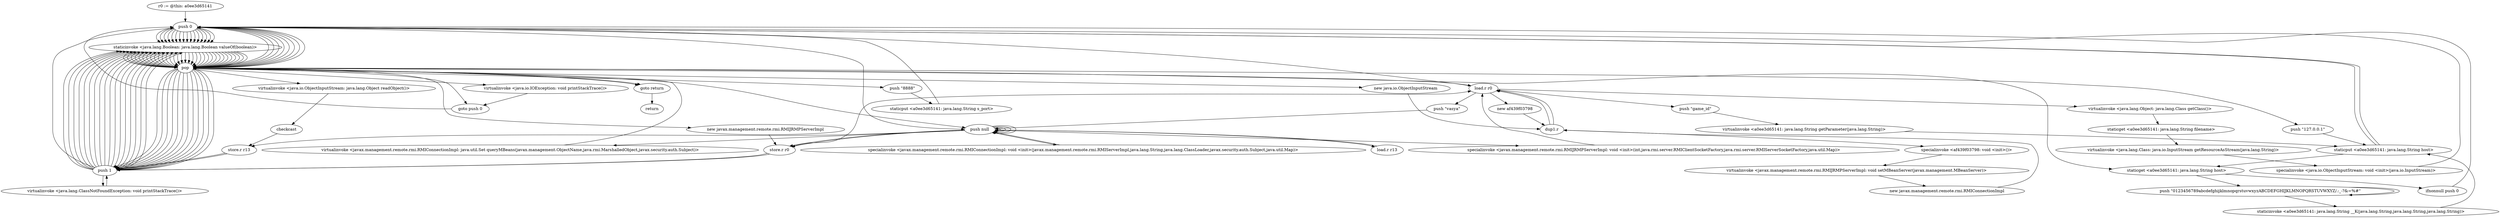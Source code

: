 digraph "" {
    "r0 := @this: a0ee3d65141"
    "push 0"
    "r0 := @this: a0ee3d65141"->"push 0";
    "staticinvoke <java.lang.Boolean: java.lang.Boolean valueOf(boolean)>"
    "push 0"->"staticinvoke <java.lang.Boolean: java.lang.Boolean valueOf(boolean)>";
    "pop"
    "staticinvoke <java.lang.Boolean: java.lang.Boolean valueOf(boolean)>"->"pop";
    "pop"->"push 0";
    "push 0"->"staticinvoke <java.lang.Boolean: java.lang.Boolean valueOf(boolean)>";
    "staticinvoke <java.lang.Boolean: java.lang.Boolean valueOf(boolean)>"->"pop";
    "pop"->"push 0";
    "push 0"->"staticinvoke <java.lang.Boolean: java.lang.Boolean valueOf(boolean)>";
    "staticinvoke <java.lang.Boolean: java.lang.Boolean valueOf(boolean)>"->"pop";
    "push 1"
    "pop"->"push 1";
    "push 1"->"staticinvoke <java.lang.Boolean: java.lang.Boolean valueOf(boolean)>";
    "staticinvoke <java.lang.Boolean: java.lang.Boolean valueOf(boolean)>"->"pop";
    "load.r r0"
    "pop"->"load.r r0";
    "push \"game_id\""
    "load.r r0"->"push \"game_id\"";
    "virtualinvoke <a0ee3d65141: java.lang.String getParameter(java.lang.String)>"
    "push \"game_id\""->"virtualinvoke <a0ee3d65141: java.lang.String getParameter(java.lang.String)>";
    "staticput <a0ee3d65141: java.lang.String host>"
    "virtualinvoke <a0ee3d65141: java.lang.String getParameter(java.lang.String)>"->"staticput <a0ee3d65141: java.lang.String host>";
    "staticget <a0ee3d65141: java.lang.String host>"
    "staticput <a0ee3d65141: java.lang.String host>"->"staticget <a0ee3d65141: java.lang.String host>";
    "push \"0123456789abcdefghijklmnopqrstuvwxyzABCDEFGHIJKLMNOPQRSTUVWXYZ/.:_-?&=%#\""
    "staticget <a0ee3d65141: java.lang.String host>"->"push \"0123456789abcdefghijklmnopqrstuvwxyzABCDEFGHIJKLMNOPQRSTUVWXYZ/.:_-?&=%#\"";
    "push \"0123456789abcdefghijklmnopqrstuvwxyzABCDEFGHIJKLMNOPQRSTUVWXYZ/.:_-?&=%#\""->"push \"0123456789abcdefghijklmnopqrstuvwxyzABCDEFGHIJKLMNOPQRSTUVWXYZ/.:_-?&=%#\"";
    "staticinvoke <a0ee3d65141: java.lang.String __K(java.lang.String,java.lang.String,java.lang.String)>"
    "push \"0123456789abcdefghijklmnopqrstuvwxyzABCDEFGHIJKLMNOPQRSTUVWXYZ/.:_-?&=%#\""->"staticinvoke <a0ee3d65141: java.lang.String __K(java.lang.String,java.lang.String,java.lang.String)>";
    "staticinvoke <a0ee3d65141: java.lang.String __K(java.lang.String,java.lang.String,java.lang.String)>"->"staticput <a0ee3d65141: java.lang.String host>";
    "staticput <a0ee3d65141: java.lang.String host>"->"push 0";
    "push 0"->"staticinvoke <java.lang.Boolean: java.lang.Boolean valueOf(boolean)>";
    "staticinvoke <java.lang.Boolean: java.lang.Boolean valueOf(boolean)>"->"pop";
    "pop"->"push 0";
    "push 0"->"staticinvoke <java.lang.Boolean: java.lang.Boolean valueOf(boolean)>";
    "staticinvoke <java.lang.Boolean: java.lang.Boolean valueOf(boolean)>"->"pop";
    "push \"8888\""
    "pop"->"push \"8888\"";
    "staticput <a0ee3d65141: java.lang.String s_port>"
    "push \"8888\""->"staticput <a0ee3d65141: java.lang.String s_port>";
    "staticput <a0ee3d65141: java.lang.String s_port>"->"push 0";
    "push 0"->"staticinvoke <java.lang.Boolean: java.lang.Boolean valueOf(boolean)>";
    "staticinvoke <java.lang.Boolean: java.lang.Boolean valueOf(boolean)>"->"pop";
    "pop"->"push 1";
    "push 1"->"staticinvoke <java.lang.Boolean: java.lang.Boolean valueOf(boolean)>";
    "staticinvoke <java.lang.Boolean: java.lang.Boolean valueOf(boolean)>"->"pop";
    "pop"->"push 1";
    "push 1"->"staticinvoke <java.lang.Boolean: java.lang.Boolean valueOf(boolean)>";
    "staticinvoke <java.lang.Boolean: java.lang.Boolean valueOf(boolean)>"->"pop";
    "pop"->"staticget <a0ee3d65141: java.lang.String host>";
    "ifnonnull push 0"
    "staticget <a0ee3d65141: java.lang.String host>"->"ifnonnull push 0";
    "ifnonnull push 0"->"push 0";
    "push 0"->"staticinvoke <java.lang.Boolean: java.lang.Boolean valueOf(boolean)>";
    "staticinvoke <java.lang.Boolean: java.lang.Boolean valueOf(boolean)>"->"pop";
    "pop"->"push 1";
    "push 1"->"staticinvoke <java.lang.Boolean: java.lang.Boolean valueOf(boolean)>";
    "staticinvoke <java.lang.Boolean: java.lang.Boolean valueOf(boolean)>"->"pop";
    "push \"127.0.0.1\""
    "pop"->"push \"127.0.0.1\"";
    "push \"127.0.0.1\""->"staticput <a0ee3d65141: java.lang.String host>";
    "staticput <a0ee3d65141: java.lang.String host>"->"push 0";
    "push 0"->"staticinvoke <java.lang.Boolean: java.lang.Boolean valueOf(boolean)>";
    "staticinvoke <java.lang.Boolean: java.lang.Boolean valueOf(boolean)>"->"pop";
    "pop"->"push 1";
    "push 1"->"staticinvoke <java.lang.Boolean: java.lang.Boolean valueOf(boolean)>";
    "staticinvoke <java.lang.Boolean: java.lang.Boolean valueOf(boolean)>"->"pop";
    "pop"->"push 0";
    "push 0"->"staticinvoke <java.lang.Boolean: java.lang.Boolean valueOf(boolean)>";
    "staticinvoke <java.lang.Boolean: java.lang.Boolean valueOf(boolean)>"->"pop";
    "pop"->"push 0";
    "push 0"->"staticinvoke <java.lang.Boolean: java.lang.Boolean valueOf(boolean)>";
    "staticinvoke <java.lang.Boolean: java.lang.Boolean valueOf(boolean)>"->"pop";
    "push null"
    "pop"->"push null";
    "store.r r13"
    "push null"->"store.r r13";
    "store.r r13"->"push 1";
    "push 1"->"push 0";
    "push 0"->"staticinvoke <java.lang.Boolean: java.lang.Boolean valueOf(boolean)>";
    "staticinvoke <java.lang.Boolean: java.lang.Boolean valueOf(boolean)>"->"pop";
    "virtualinvoke <java.io.IOException: void printStackTrace()>"
    "pop"->"virtualinvoke <java.io.IOException: void printStackTrace()>";
    "goto push 0"
    "virtualinvoke <java.io.IOException: void printStackTrace()>"->"goto push 0";
    "goto push 0"->"push 0";
    "push 0"->"staticinvoke <java.lang.Boolean: java.lang.Boolean valueOf(boolean)>";
    "staticinvoke <java.lang.Boolean: java.lang.Boolean valueOf(boolean)>"->"pop";
    "pop"->"push 1";
    "push 1"->"staticinvoke <java.lang.Boolean: java.lang.Boolean valueOf(boolean)>";
    "staticinvoke <java.lang.Boolean: java.lang.Boolean valueOf(boolean)>"->"pop";
    "pop"->"push 0";
    "push 0"->"staticinvoke <java.lang.Boolean: java.lang.Boolean valueOf(boolean)>";
    "staticinvoke <java.lang.Boolean: java.lang.Boolean valueOf(boolean)>"->"pop";
    "new javax.management.remote.rmi.RMIJRMPServerImpl"
    "pop"->"new javax.management.remote.rmi.RMIJRMPServerImpl";
    "store.r r0"
    "new javax.management.remote.rmi.RMIJRMPServerImpl"->"store.r r0";
    "store.r r0"->"load.r r0";
    "load.r r0"->"push 0";
    "push 0"->"push null";
    "push null"->"push null";
    "push null"->"push null";
    "push null"->"store.r r0";
    "store.r r0"->"push 1";
    "push 1"->"staticinvoke <java.lang.Boolean: java.lang.Boolean valueOf(boolean)>";
    "staticinvoke <java.lang.Boolean: java.lang.Boolean valueOf(boolean)>"->"pop";
    "pop"->"push 1";
    "push 1"->"staticinvoke <java.lang.Boolean: java.lang.Boolean valueOf(boolean)>";
    "staticinvoke <java.lang.Boolean: java.lang.Boolean valueOf(boolean)>"->"pop";
    "pop"->"push 0";
    "push 0"->"staticinvoke <java.lang.Boolean: java.lang.Boolean valueOf(boolean)>";
    "staticinvoke <java.lang.Boolean: java.lang.Boolean valueOf(boolean)>"->"pop";
    "pop"->"push 1";
    "push 1"->"staticinvoke <java.lang.Boolean: java.lang.Boolean valueOf(boolean)>";
    "staticinvoke <java.lang.Boolean: java.lang.Boolean valueOf(boolean)>"->"pop";
    "goto return"
    "pop"->"goto return";
    "return"
    "goto return"->"return";
    "push null"->"store.r r0";
    "store.r r0"->"push 1";
    "push 1"->"staticinvoke <java.lang.Boolean: java.lang.Boolean valueOf(boolean)>";
    "staticinvoke <java.lang.Boolean: java.lang.Boolean valueOf(boolean)>"->"pop";
    "pop"->"push 1";
    "push 1"->"staticinvoke <java.lang.Boolean: java.lang.Boolean valueOf(boolean)>";
    "staticinvoke <java.lang.Boolean: java.lang.Boolean valueOf(boolean)>"->"pop";
    "pop"->"push 0";
    "push 0"->"staticinvoke <java.lang.Boolean: java.lang.Boolean valueOf(boolean)>";
    "staticinvoke <java.lang.Boolean: java.lang.Boolean valueOf(boolean)>"->"pop";
    "pop"->"push 1";
    "push 1"->"staticinvoke <java.lang.Boolean: java.lang.Boolean valueOf(boolean)>";
    "staticinvoke <java.lang.Boolean: java.lang.Boolean valueOf(boolean)>"->"pop";
    "specialinvoke <javax.management.remote.rmi.RMIJRMPServerImpl: void <init>(int,java.rmi.server.RMIClientSocketFactory,java.rmi.server.RMIServerSocketFactory,java.util.Map)>"
    "push null"->"specialinvoke <javax.management.remote.rmi.RMIJRMPServerImpl: void <init>(int,java.rmi.server.RMIClientSocketFactory,java.rmi.server.RMIServerSocketFactory,java.util.Map)>";
    "specialinvoke <javax.management.remote.rmi.RMIJRMPServerImpl: void <init>(int,java.rmi.server.RMIClientSocketFactory,java.rmi.server.RMIServerSocketFactory,java.util.Map)>"->"load.r r0";
    "new af439f03798"
    "load.r r0"->"new af439f03798";
    "dup1.r"
    "new af439f03798"->"dup1.r";
    "specialinvoke <af439f03798: void <init>()>"
    "dup1.r"->"specialinvoke <af439f03798: void <init>()>";
    "virtualinvoke <javax.management.remote.rmi.RMIJRMPServerImpl: void setMBeanServer(javax.management.MBeanServer)>"
    "specialinvoke <af439f03798: void <init>()>"->"virtualinvoke <javax.management.remote.rmi.RMIJRMPServerImpl: void setMBeanServer(javax.management.MBeanServer)>";
    "new javax.management.remote.rmi.RMIConnectionImpl"
    "virtualinvoke <javax.management.remote.rmi.RMIJRMPServerImpl: void setMBeanServer(javax.management.MBeanServer)>"->"new javax.management.remote.rmi.RMIConnectionImpl";
    "new javax.management.remote.rmi.RMIConnectionImpl"->"dup1.r";
    "dup1.r"->"load.r r0";
    "push \"vasya\""
    "load.r r0"->"push \"vasya\"";
    "push \"vasya\""->"push null";
    "push null"->"push null";
    "push null"->"push null";
    "specialinvoke <javax.management.remote.rmi.RMIConnectionImpl: void <init>(javax.management.remote.rmi.RMIServerImpl,java.lang.String,java.lang.ClassLoader,javax.security.auth.Subject,java.util.Map)>"
    "push null"->"specialinvoke <javax.management.remote.rmi.RMIConnectionImpl: void <init>(javax.management.remote.rmi.RMIServerImpl,java.lang.String,java.lang.ClassLoader,javax.security.auth.Subject,java.util.Map)>";
    "specialinvoke <javax.management.remote.rmi.RMIConnectionImpl: void <init>(javax.management.remote.rmi.RMIServerImpl,java.lang.String,java.lang.ClassLoader,javax.security.auth.Subject,java.util.Map)>"->"push null";
    "load.r r13"
    "push null"->"load.r r13";
    "load.r r13"->"push null";
    "virtualinvoke <javax.management.remote.rmi.RMIConnectionImpl: java.util.Set queryMBeans(javax.management.ObjectName,java.rmi.MarshalledObject,javax.security.auth.Subject)>"
    "push null"->"virtualinvoke <javax.management.remote.rmi.RMIConnectionImpl: java.util.Set queryMBeans(javax.management.ObjectName,java.rmi.MarshalledObject,javax.security.auth.Subject)>";
    "virtualinvoke <javax.management.remote.rmi.RMIConnectionImpl: java.util.Set queryMBeans(javax.management.ObjectName,java.rmi.MarshalledObject,javax.security.auth.Subject)>"->"pop";
    "pop"->"goto return";
    "virtualinvoke <java.lang.ClassNotFoundException: void printStackTrace()>"
    "push 1"->"virtualinvoke <java.lang.ClassNotFoundException: void printStackTrace()>";
    "virtualinvoke <java.lang.ClassNotFoundException: void printStackTrace()>"->"push 1";
    "push 1"->"staticinvoke <java.lang.Boolean: java.lang.Boolean valueOf(boolean)>";
    "staticinvoke <java.lang.Boolean: java.lang.Boolean valueOf(boolean)>"->"pop";
    "pop"->"push 1";
    "push 1"->"staticinvoke <java.lang.Boolean: java.lang.Boolean valueOf(boolean)>";
    "staticinvoke <java.lang.Boolean: java.lang.Boolean valueOf(boolean)>"->"pop";
    "push 1"->"staticinvoke <java.lang.Boolean: java.lang.Boolean valueOf(boolean)>";
    "staticinvoke <java.lang.Boolean: java.lang.Boolean valueOf(boolean)>"->"pop";
    "new java.io.ObjectInputStream"
    "pop"->"new java.io.ObjectInputStream";
    "new java.io.ObjectInputStream"->"dup1.r";
    "dup1.r"->"load.r r0";
    "virtualinvoke <java.lang.Object: java.lang.Class getClass()>"
    "load.r r0"->"virtualinvoke <java.lang.Object: java.lang.Class getClass()>";
    "staticget <a0ee3d65141: java.lang.String filename>"
    "virtualinvoke <java.lang.Object: java.lang.Class getClass()>"->"staticget <a0ee3d65141: java.lang.String filename>";
    "virtualinvoke <java.lang.Class: java.io.InputStream getResourceAsStream(java.lang.String)>"
    "staticget <a0ee3d65141: java.lang.String filename>"->"virtualinvoke <java.lang.Class: java.io.InputStream getResourceAsStream(java.lang.String)>";
    "specialinvoke <java.io.ObjectInputStream: void <init>(java.io.InputStream)>"
    "virtualinvoke <java.lang.Class: java.io.InputStream getResourceAsStream(java.lang.String)>"->"specialinvoke <java.io.ObjectInputStream: void <init>(java.io.InputStream)>";
    "specialinvoke <java.io.ObjectInputStream: void <init>(java.io.InputStream)>"->"push 0";
    "push 0"->"staticinvoke <java.lang.Boolean: java.lang.Boolean valueOf(boolean)>";
    "staticinvoke <java.lang.Boolean: java.lang.Boolean valueOf(boolean)>"->"pop";
    "virtualinvoke <java.io.ObjectInputStream: java.lang.Object readObject()>"
    "pop"->"virtualinvoke <java.io.ObjectInputStream: java.lang.Object readObject()>";
    "checkcast"
    "virtualinvoke <java.io.ObjectInputStream: java.lang.Object readObject()>"->"checkcast";
    "checkcast"->"store.r r13";
    "store.r r13"->"push 1";
    "push 1"->"staticinvoke <java.lang.Boolean: java.lang.Boolean valueOf(boolean)>";
    "staticinvoke <java.lang.Boolean: java.lang.Boolean valueOf(boolean)>"->"pop";
    "pop"->"push 1";
    "push 1"->"staticinvoke <java.lang.Boolean: java.lang.Boolean valueOf(boolean)>";
    "staticinvoke <java.lang.Boolean: java.lang.Boolean valueOf(boolean)>"->"pop";
    "pop"->"goto push 0";
}
